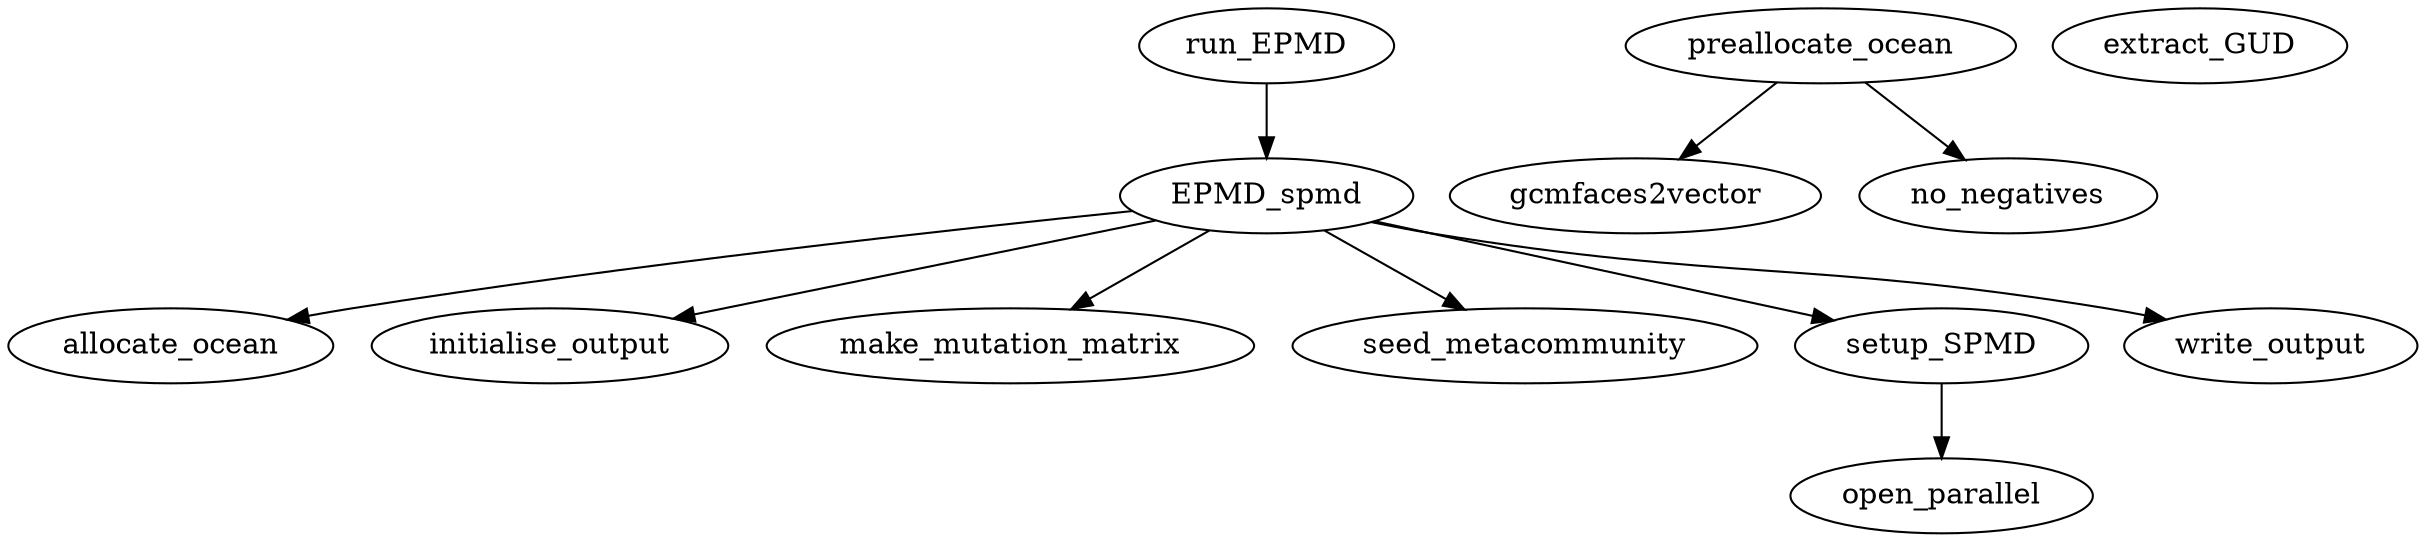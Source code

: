 /* Created by mdot for Matlab */
digraph m2html {
  EPMD_spmd -> allocate_ocean;
  EPMD_spmd -> initialise_output;
  EPMD_spmd -> make_mutation_matrix;
  EPMD_spmd -> seed_metacommunity;
  EPMD_spmd -> setup_SPMD;
  EPMD_spmd -> write_output;
  setup_SPMD -> open_parallel;
  preallocate_ocean -> gcmfaces2vector;
  preallocate_ocean -> no_negatives;
  run_EPMD -> EPMD_spmd;

  EPMD_spmd [URL="EPMD/EPMD_functions/EPMD_spmd.html"];
  allocate_ocean [URL="EPMD/EPMD_functions/allocate_ocean.html"];
  gcmfaces2vector [URL="EPMD/EPMD_functions/gcmfaces2vector.html"];
  initialise_output [URL="EPMD/EPMD_functions/initialise_output.html"];
  make_mutation_matrix [URL="EPMD/EPMD_functions/make_mutation_matrix.html"];
  open_parallel [URL="EPMD/EPMD_functions/open_parallel.html"];
  seed_metacommunity [URL="EPMD/EPMD_functions/seed_metacommunity.html"];
  setup_SPMD [URL="EPMD/EPMD_functions/setup_SPMD.html"];
  write_output [URL="EPMD/EPMD_functions/write_output.html"];
  extract_GUD [URL="EPMD/TM_data/extract_GUD.html"];
  no_negatives [URL="EPMD/TM_data/no_negatives.html"];
  preallocate_ocean [URL="EPMD/TM_data/preallocate_ocean.html"];
  run_EPMD [URL="EPMD/run_EPMD.html"];
}